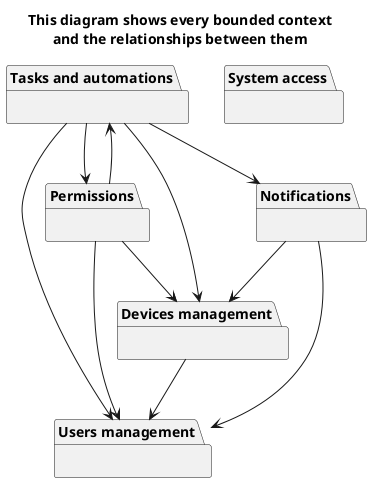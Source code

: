 @startuml context-map

hide empty members

title
  This diagram shows every bounded context
  and the relationships between them
end title

package "System access" as SystemAccess {}
package "Users management" as Users {}
package "Devices management" as Devices {}
Devices --> Users
package "Tasks and automations" as Tasks {}
Tasks --> Users
Tasks -d-> Permissions
Tasks --> Devices
Tasks --> Notifications
package "Permissions" {}
Permissions --> Users
Permissions -u-> Tasks
Permissions --> Devices
package "Notifications" {}
Notifications --> Users
Notifications --> Devices

@enduml
